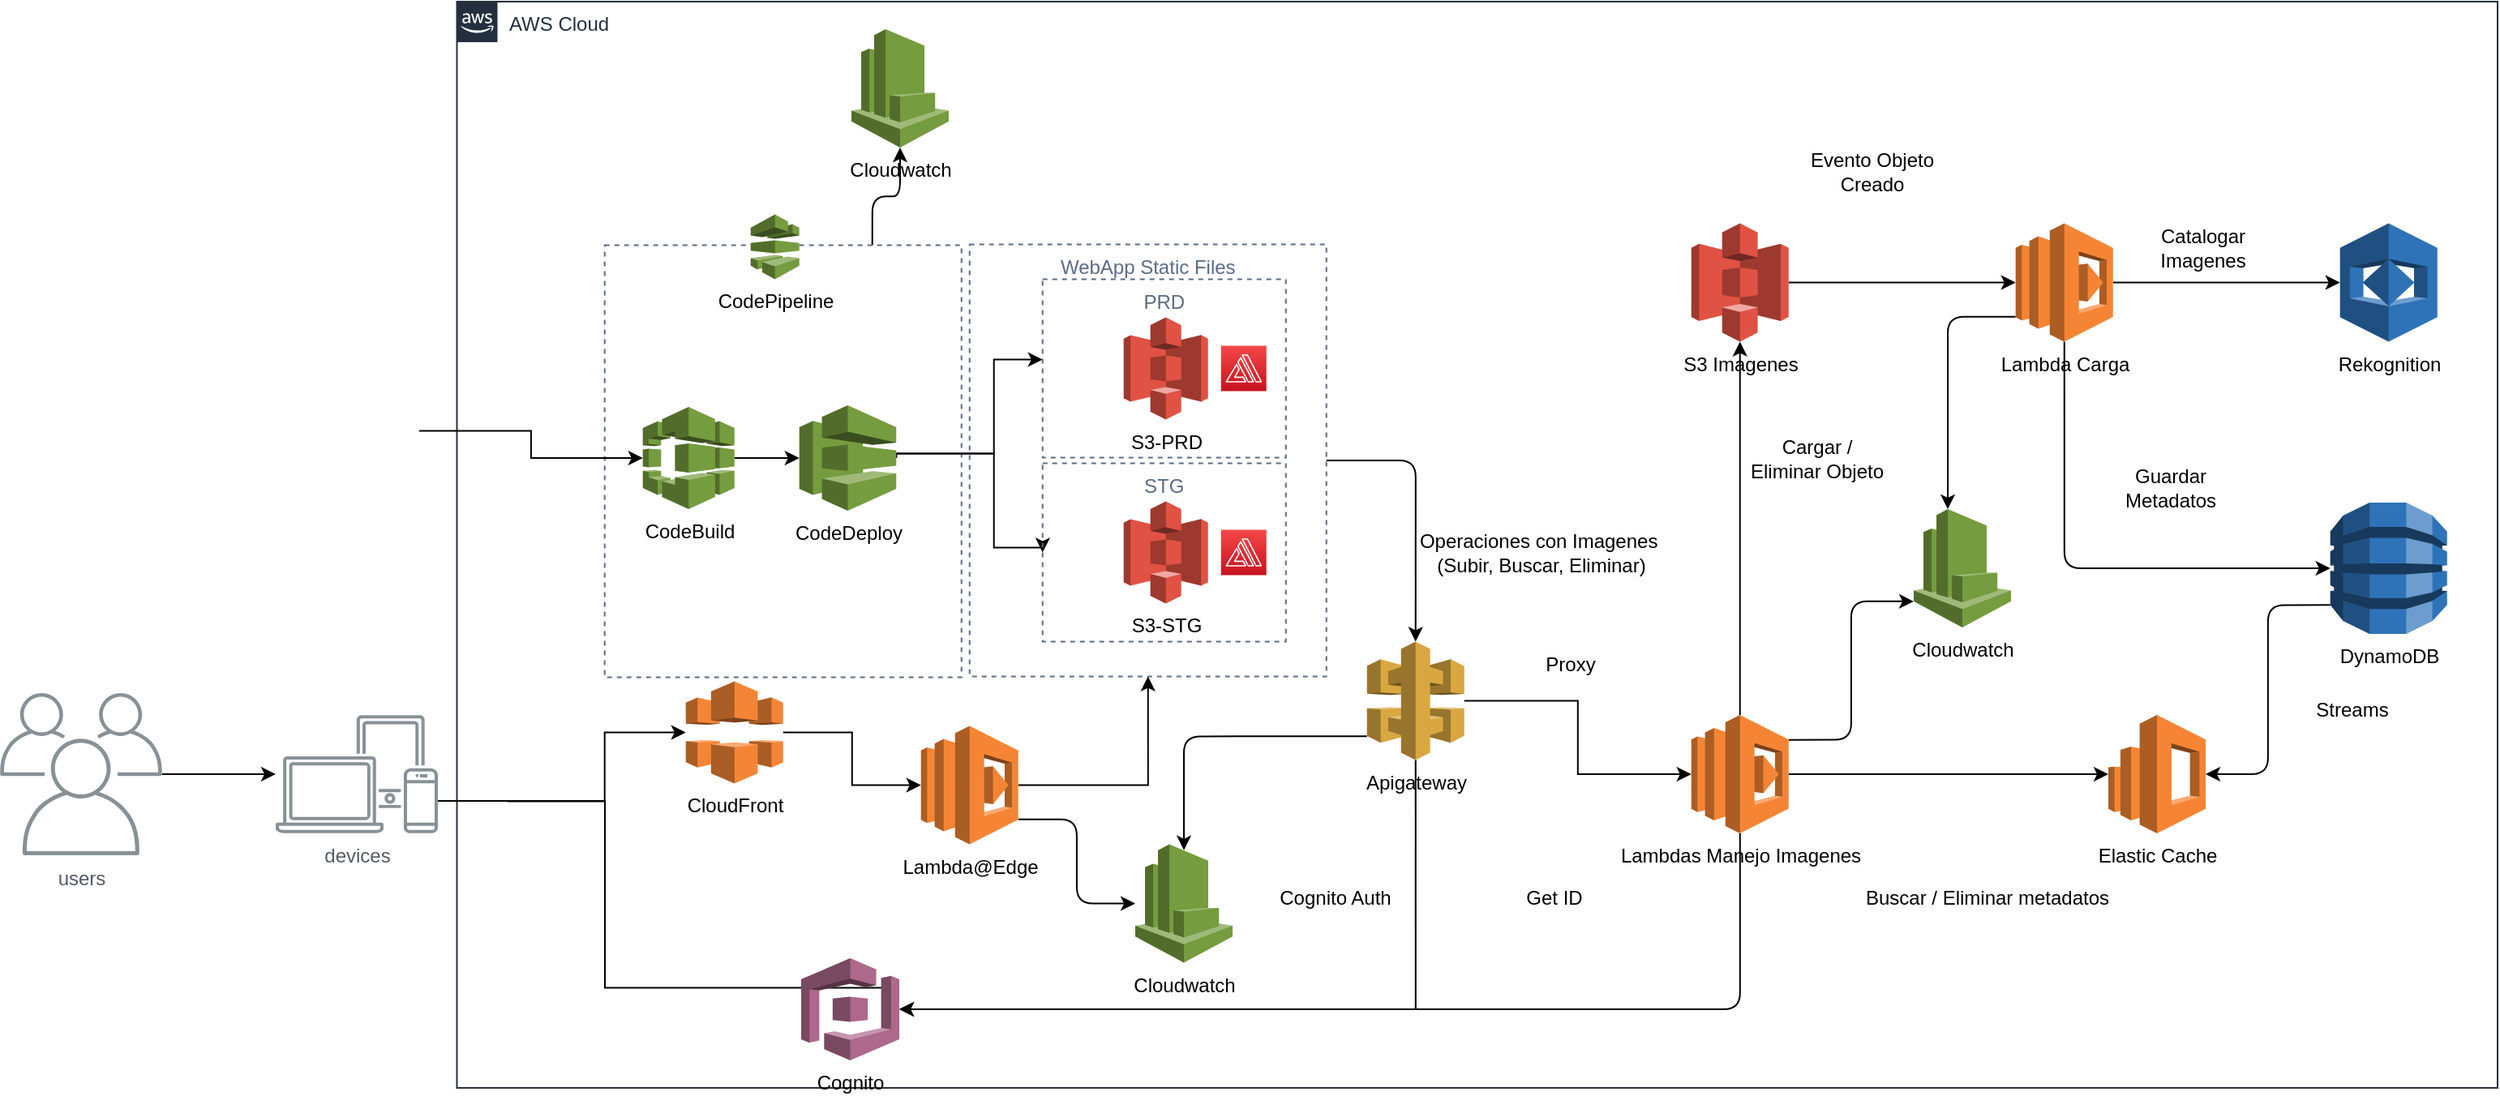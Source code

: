 <mxfile version="15.2.9" type="github">
  <diagram id="Ht1M8jgEwFfnCIfOTk4-" name="Page-1">
    <mxGraphModel dx="1375" dy="1632" grid="1" gridSize="10" guides="1" tooltips="1" connect="1" arrows="1" fold="1" page="1" pageScale="1" pageWidth="1169" pageHeight="827" math="0" shadow="0">
      <root>
        <mxCell id="0" />
        <mxCell id="1" parent="0" />
        <mxCell id="4WlxeMw79ZN2By6aLyfn-9" value="AWS Cloud" style="points=[[0,0],[0.25,0],[0.5,0],[0.75,0],[1,0],[1,0.25],[1,0.5],[1,0.75],[1,1],[0.75,1],[0.5,1],[0.25,1],[0,1],[0,0.75],[0,0.5],[0,0.25]];outlineConnect=0;gradientColor=none;html=1;whiteSpace=wrap;fontSize=12;fontStyle=0;shape=mxgraph.aws4.group;grIcon=mxgraph.aws4.group_aws_cloud_alt;strokeColor=#232F3E;fillColor=none;verticalAlign=top;align=left;spacingLeft=30;fontColor=#232F3E;dashed=0;" vertex="1" parent="1">
          <mxGeometry x="341.75" y="-490" width="1258.25" height="670" as="geometry" />
        </mxCell>
        <mxCell id="4WlxeMw79ZN2By6aLyfn-75" style="edgeStyle=orthogonalEdgeStyle;rounded=1;orthogonalLoop=1;jettySize=auto;html=1;exitX=1;exitY=0.5;exitDx=0;exitDy=0;entryX=0.5;entryY=0;entryDx=0;entryDy=0;entryPerimeter=0;" edge="1" parent="1" source="4WlxeMw79ZN2By6aLyfn-39" target="4WlxeMw79ZN2By6aLyfn-43">
          <mxGeometry relative="1" as="geometry" />
        </mxCell>
        <mxCell id="4WlxeMw79ZN2By6aLyfn-39" value="WebApp Static Files" style="fillColor=none;strokeColor=#5A6C86;dashed=1;verticalAlign=top;fontStyle=0;fontColor=#5A6C86;" vertex="1" parent="1">
          <mxGeometry x="657.87" y="-340.25" width="220" height="266.5" as="geometry" />
        </mxCell>
        <mxCell id="4WlxeMw79ZN2By6aLyfn-91" style="edgeStyle=orthogonalEdgeStyle;rounded=1;orthogonalLoop=1;jettySize=auto;html=1;exitX=0.75;exitY=0;exitDx=0;exitDy=0;entryX=0.5;entryY=1;entryDx=0;entryDy=0;entryPerimeter=0;" edge="1" parent="1" source="4WlxeMw79ZN2By6aLyfn-16" target="4WlxeMw79ZN2By6aLyfn-89">
          <mxGeometry relative="1" as="geometry" />
        </mxCell>
        <mxCell id="4WlxeMw79ZN2By6aLyfn-16" value="" style="fillColor=none;strokeColor=#5A6C86;dashed=1;verticalAlign=top;fontStyle=0;fontColor=#5A6C86;" vertex="1" parent="1">
          <mxGeometry x="432.87" y="-339.75" width="220" height="266.5" as="geometry" />
        </mxCell>
        <mxCell id="4WlxeMw79ZN2By6aLyfn-27" style="edgeStyle=orthogonalEdgeStyle;rounded=0;orthogonalLoop=1;jettySize=auto;html=1;" edge="1" parent="1" source="4WlxeMw79ZN2By6aLyfn-5" target="4WlxeMw79ZN2By6aLyfn-6">
          <mxGeometry relative="1" as="geometry" />
        </mxCell>
        <mxCell id="4WlxeMw79ZN2By6aLyfn-5" value="users" style="sketch=0;outlineConnect=0;gradientColor=none;fontColor=#545B64;strokeColor=none;fillColor=#879196;dashed=0;verticalLabelPosition=bottom;verticalAlign=top;align=center;html=1;fontSize=12;fontStyle=0;aspect=fixed;shape=mxgraph.aws4.illustration_users;pointerEvents=1" vertex="1" parent="1">
          <mxGeometry x="60" y="-63.5" width="100" height="100" as="geometry" />
        </mxCell>
        <mxCell id="4WlxeMw79ZN2By6aLyfn-28" style="edgeStyle=orthogonalEdgeStyle;rounded=0;orthogonalLoop=1;jettySize=auto;html=1;" edge="1" parent="1" target="4WlxeMw79ZN2By6aLyfn-12">
          <mxGeometry relative="1" as="geometry">
            <mxPoint x="372.87" y="3.25" as="sourcePoint" />
            <Array as="points">
              <mxPoint x="432.87" y="2.75" />
              <mxPoint x="432.87" y="-39.25" />
            </Array>
          </mxGeometry>
        </mxCell>
        <mxCell id="4WlxeMw79ZN2By6aLyfn-49" style="edgeStyle=orthogonalEdgeStyle;rounded=0;orthogonalLoop=1;jettySize=auto;html=1;entryX=0;entryY=0.5;entryDx=0;entryDy=0;entryPerimeter=0;" edge="1" parent="1" source="4WlxeMw79ZN2By6aLyfn-6">
          <mxGeometry relative="1" as="geometry">
            <mxPoint x="372.87" y="3.25" as="sourcePoint" />
            <mxPoint x="612.62" y="118.25" as="targetPoint" />
            <Array as="points">
              <mxPoint x="433" y="3" />
              <mxPoint x="433" y="118" />
            </Array>
          </mxGeometry>
        </mxCell>
        <mxCell id="4WlxeMw79ZN2By6aLyfn-6" value="devices" style="sketch=0;outlineConnect=0;gradientColor=none;fontColor=#545B64;strokeColor=none;fillColor=#879196;dashed=0;verticalLabelPosition=bottom;verticalAlign=top;align=center;html=1;fontSize=12;fontStyle=0;aspect=fixed;shape=mxgraph.aws4.illustration_devices;pointerEvents=1" vertex="1" parent="1">
          <mxGeometry x="230" y="-50" width="100" height="73" as="geometry" />
        </mxCell>
        <mxCell id="4WlxeMw79ZN2By6aLyfn-30" style="edgeStyle=orthogonalEdgeStyle;rounded=0;orthogonalLoop=1;jettySize=auto;html=1;entryX=0;entryY=0.5;entryDx=0;entryDy=0;entryPerimeter=0;" edge="1" parent="1" source="4WlxeMw79ZN2By6aLyfn-12" target="4WlxeMw79ZN2By6aLyfn-29">
          <mxGeometry relative="1" as="geometry" />
        </mxCell>
        <mxCell id="4WlxeMw79ZN2By6aLyfn-12" value="CloudFront" style="outlineConnect=0;dashed=0;verticalLabelPosition=bottom;verticalAlign=top;align=center;html=1;shape=mxgraph.aws3.cloudfront;fillColor=#F58536;gradientColor=none;" vertex="1" parent="1">
          <mxGeometry x="482.87" y="-70.75" width="60" height="63" as="geometry" />
        </mxCell>
        <mxCell id="4WlxeMw79ZN2By6aLyfn-14" value="CodePipeline" style="outlineConnect=0;dashed=0;verticalLabelPosition=bottom;verticalAlign=top;align=center;html=1;shape=mxgraph.aws3.codepipeline;fillColor=#759C3E;gradientColor=none;" vertex="1" parent="1">
          <mxGeometry x="522.87" y="-358.75" width="30" height="40" as="geometry" />
        </mxCell>
        <mxCell id="4WlxeMw79ZN2By6aLyfn-19" style="edgeStyle=orthogonalEdgeStyle;rounded=0;orthogonalLoop=1;jettySize=auto;html=1;exitX=1;exitY=0.5;exitDx=0;exitDy=0;entryX=0;entryY=0.5;entryDx=0;entryDy=0;entryPerimeter=0;" edge="1" parent="1" source="4WlxeMw79ZN2By6aLyfn-15" target="4WlxeMw79ZN2By6aLyfn-18">
          <mxGeometry relative="1" as="geometry" />
        </mxCell>
        <mxCell id="4WlxeMw79ZN2By6aLyfn-15" value="" style="shape=image;html=1;verticalAlign=top;verticalLabelPosition=bottom;labelBackgroundColor=#ffffff;imageAspect=0;aspect=fixed;image=https://cdn4.iconfinder.com/data/icons/ionicons/512/icon-social-github-128.png" vertex="1" parent="1">
          <mxGeometry x="241.5" y="-263.75" width="77" height="77" as="geometry" />
        </mxCell>
        <mxCell id="4WlxeMw79ZN2By6aLyfn-24" style="edgeStyle=orthogonalEdgeStyle;rounded=0;orthogonalLoop=1;jettySize=auto;html=1;exitX=1;exitY=0.5;exitDx=0;exitDy=0;exitPerimeter=0;" edge="1" parent="1" source="4WlxeMw79ZN2By6aLyfn-17" target="4WlxeMw79ZN2By6aLyfn-22">
          <mxGeometry relative="1" as="geometry">
            <Array as="points">
              <mxPoint x="672.87" y="-211.25" />
              <mxPoint x="672.87" y="-269.25" />
            </Array>
          </mxGeometry>
        </mxCell>
        <mxCell id="4WlxeMw79ZN2By6aLyfn-25" style="edgeStyle=orthogonalEdgeStyle;rounded=0;orthogonalLoop=1;jettySize=auto;html=1;exitX=1;exitY=0.5;exitDx=0;exitDy=0;exitPerimeter=0;entryX=0;entryY=0.5;entryDx=0;entryDy=0;" edge="1" parent="1" source="4WlxeMw79ZN2By6aLyfn-17" target="4WlxeMw79ZN2By6aLyfn-23">
          <mxGeometry relative="1" as="geometry">
            <Array as="points">
              <mxPoint x="672.87" y="-211.25" />
              <mxPoint x="672.87" y="-153.25" />
            </Array>
          </mxGeometry>
        </mxCell>
        <mxCell id="4WlxeMw79ZN2By6aLyfn-17" value="CodeDeploy" style="outlineConnect=0;dashed=0;verticalLabelPosition=bottom;verticalAlign=top;align=center;html=1;shape=mxgraph.aws3.codedeploy;fillColor=#759C3E;gradientColor=none;" vertex="1" parent="1">
          <mxGeometry x="552.87" y="-241" width="59.75" height="65" as="geometry" />
        </mxCell>
        <mxCell id="4WlxeMw79ZN2By6aLyfn-20" style="edgeStyle=orthogonalEdgeStyle;rounded=0;orthogonalLoop=1;jettySize=auto;html=1;entryX=0;entryY=0.5;entryDx=0;entryDy=0;entryPerimeter=0;" edge="1" parent="1" source="4WlxeMw79ZN2By6aLyfn-18" target="4WlxeMw79ZN2By6aLyfn-17">
          <mxGeometry relative="1" as="geometry" />
        </mxCell>
        <mxCell id="4WlxeMw79ZN2By6aLyfn-18" value="CodeBuild" style="outlineConnect=0;dashed=0;verticalLabelPosition=bottom;verticalAlign=top;align=center;html=1;shape=mxgraph.aws3.codebuild;fillColor=#759C3E;gradientColor=none;" vertex="1" parent="1">
          <mxGeometry x="456.37" y="-240" width="56.5" height="63" as="geometry" />
        </mxCell>
        <mxCell id="4WlxeMw79ZN2By6aLyfn-41" style="edgeStyle=orthogonalEdgeStyle;rounded=0;orthogonalLoop=1;jettySize=auto;html=1;exitX=1;exitY=0.5;exitDx=0;exitDy=0;exitPerimeter=0;entryX=0.5;entryY=1;entryDx=0;entryDy=0;" edge="1" parent="1" source="4WlxeMw79ZN2By6aLyfn-29" target="4WlxeMw79ZN2By6aLyfn-39">
          <mxGeometry relative="1" as="geometry" />
        </mxCell>
        <mxCell id="4WlxeMw79ZN2By6aLyfn-93" style="edgeStyle=orthogonalEdgeStyle;rounded=1;orthogonalLoop=1;jettySize=auto;html=1;exitX=1;exitY=0.79;exitDx=0;exitDy=0;exitPerimeter=0;" edge="1" parent="1" source="4WlxeMw79ZN2By6aLyfn-29" target="4WlxeMw79ZN2By6aLyfn-92">
          <mxGeometry relative="1" as="geometry" />
        </mxCell>
        <mxCell id="4WlxeMw79ZN2By6aLyfn-29" value="Lambda@Edge" style="outlineConnect=0;dashed=0;verticalLabelPosition=bottom;verticalAlign=top;align=center;html=1;shape=mxgraph.aws3.lambda;fillColor=#F58534;gradientColor=none;" vertex="1" parent="1">
          <mxGeometry x="627.87" y="-43.25" width="60" height="73" as="geometry" />
        </mxCell>
        <mxCell id="4WlxeMw79ZN2By6aLyfn-33" value="" style="group" vertex="1" connectable="0" parent="1">
          <mxGeometry x="702.87" y="-318.75" width="180" height="248" as="geometry" />
        </mxCell>
        <mxCell id="4WlxeMw79ZN2By6aLyfn-22" value="PRD" style="fillColor=none;strokeColor=#5A6C86;dashed=1;verticalAlign=top;fontStyle=0;fontColor=#5A6C86;" vertex="1" parent="4WlxeMw79ZN2By6aLyfn-33">
          <mxGeometry width="150" height="110" as="geometry" />
        </mxCell>
        <mxCell id="4WlxeMw79ZN2By6aLyfn-13" value="S3-PRD" style="outlineConnect=0;dashed=0;verticalLabelPosition=bottom;verticalAlign=top;align=center;html=1;shape=mxgraph.aws3.s3;fillColor=#E05243;gradientColor=none;" vertex="1" parent="4WlxeMw79ZN2By6aLyfn-33">
          <mxGeometry x="50" y="23.5" width="52" height="63" as="geometry" />
        </mxCell>
        <mxCell id="4WlxeMw79ZN2By6aLyfn-81" value="" style="sketch=0;points=[[0,0,0],[0.25,0,0],[0.5,0,0],[0.75,0,0],[1,0,0],[0,1,0],[0.25,1,0],[0.5,1,0],[0.75,1,0],[1,1,0],[0,0.25,0],[0,0.5,0],[0,0.75,0],[1,0.25,0],[1,0.5,0],[1,0.75,0]];outlineConnect=0;fontColor=#232F3E;gradientColor=#F54749;gradientDirection=north;fillColor=#C7131F;strokeColor=#ffffff;dashed=0;verticalLabelPosition=bottom;verticalAlign=top;align=center;html=1;fontSize=12;fontStyle=0;aspect=fixed;shape=mxgraph.aws4.resourceIcon;resIcon=mxgraph.aws4.amplify;" vertex="1" parent="4WlxeMw79ZN2By6aLyfn-33">
          <mxGeometry x="110" y="41" width="28" height="28" as="geometry" />
        </mxCell>
        <mxCell id="4WlxeMw79ZN2By6aLyfn-34" value="" style="group" vertex="1" connectable="0" parent="1">
          <mxGeometry x="702.87" y="-205.25" width="150" height="110" as="geometry" />
        </mxCell>
        <mxCell id="4WlxeMw79ZN2By6aLyfn-23" value="STG" style="fillColor=none;strokeColor=#5A6C86;dashed=1;verticalAlign=top;fontStyle=0;fontColor=#5A6C86;" vertex="1" parent="4WlxeMw79ZN2By6aLyfn-34">
          <mxGeometry width="150" height="110" as="geometry" />
        </mxCell>
        <mxCell id="4WlxeMw79ZN2By6aLyfn-21" value="S3-STG" style="outlineConnect=0;dashed=0;verticalLabelPosition=bottom;verticalAlign=top;align=center;html=1;shape=mxgraph.aws3.s3;fillColor=#E05243;gradientColor=none;" vertex="1" parent="4WlxeMw79ZN2By6aLyfn-34">
          <mxGeometry x="50" y="23.5" width="52" height="63" as="geometry" />
        </mxCell>
        <mxCell id="4WlxeMw79ZN2By6aLyfn-82" value="" style="sketch=0;points=[[0,0,0],[0.25,0,0],[0.5,0,0],[0.75,0,0],[1,0,0],[0,1,0],[0.25,1,0],[0.5,1,0],[0.75,1,0],[1,1,0],[0,0.25,0],[0,0.5,0],[0,0.75,0],[1,0.25,0],[1,0.5,0],[1,0.75,0]];outlineConnect=0;fontColor=#232F3E;gradientColor=#F54749;gradientDirection=north;fillColor=#C7131F;strokeColor=#ffffff;dashed=0;verticalLabelPosition=bottom;verticalAlign=top;align=center;html=1;fontSize=12;fontStyle=0;aspect=fixed;shape=mxgraph.aws4.resourceIcon;resIcon=mxgraph.aws4.amplify;" vertex="1" parent="4WlxeMw79ZN2By6aLyfn-34">
          <mxGeometry x="110" y="41" width="28" height="28" as="geometry" />
        </mxCell>
        <mxCell id="4WlxeMw79ZN2By6aLyfn-69" style="edgeStyle=orthogonalEdgeStyle;rounded=1;orthogonalLoop=1;jettySize=auto;html=1;" edge="1" parent="1" source="4WlxeMw79ZN2By6aLyfn-37" target="4WlxeMw79ZN2By6aLyfn-68">
          <mxGeometry relative="1" as="geometry" />
        </mxCell>
        <mxCell id="4WlxeMw79ZN2By6aLyfn-37" value="S3 Imagenes" style="outlineConnect=0;dashed=0;verticalLabelPosition=bottom;verticalAlign=top;align=center;html=1;shape=mxgraph.aws3.s3;fillColor=#E05243;gradientColor=none;" vertex="1" parent="1">
          <mxGeometry x="1102.87" y="-353.25" width="60" height="73" as="geometry" />
        </mxCell>
        <mxCell id="4WlxeMw79ZN2By6aLyfn-57" style="edgeStyle=orthogonalEdgeStyle;rounded=0;orthogonalLoop=1;jettySize=auto;html=1;" edge="1" parent="1" source="4WlxeMw79ZN2By6aLyfn-43" target="4WlxeMw79ZN2By6aLyfn-56">
          <mxGeometry relative="1" as="geometry" />
        </mxCell>
        <mxCell id="4WlxeMw79ZN2By6aLyfn-61" style="edgeStyle=orthogonalEdgeStyle;rounded=0;orthogonalLoop=1;jettySize=auto;html=1;exitX=0.5;exitY=1;exitDx=0;exitDy=0;exitPerimeter=0;entryX=1;entryY=0.5;entryDx=0;entryDy=0;entryPerimeter=0;" edge="1" parent="1" source="4WlxeMw79ZN2By6aLyfn-43" target="4WlxeMw79ZN2By6aLyfn-45">
          <mxGeometry relative="1" as="geometry">
            <mxPoint x="673.12" y="118.25" as="targetPoint" />
          </mxGeometry>
        </mxCell>
        <mxCell id="4WlxeMw79ZN2By6aLyfn-94" style="edgeStyle=orthogonalEdgeStyle;rounded=1;orthogonalLoop=1;jettySize=auto;html=1;exitX=0;exitY=0.8;exitDx=0;exitDy=0;exitPerimeter=0;entryX=0.5;entryY=0.05;entryDx=0;entryDy=0;entryPerimeter=0;" edge="1" parent="1" source="4WlxeMw79ZN2By6aLyfn-43" target="4WlxeMw79ZN2By6aLyfn-92">
          <mxGeometry relative="1" as="geometry" />
        </mxCell>
        <mxCell id="4WlxeMw79ZN2By6aLyfn-43" value="Apigateway" style="outlineConnect=0;dashed=0;verticalLabelPosition=bottom;verticalAlign=top;align=center;html=1;shape=mxgraph.aws3.api_gateway;fillColor=#D9A741;gradientColor=none;" vertex="1" parent="1">
          <mxGeometry x="902.87" y="-95.25" width="60" height="73" as="geometry" />
        </mxCell>
        <mxCell id="4WlxeMw79ZN2By6aLyfn-45" value="Cognito" style="outlineConnect=0;dashed=0;verticalLabelPosition=bottom;verticalAlign=top;align=center;html=1;shape=mxgraph.aws3.cognito;fillColor=#AD688B;gradientColor=none;" vertex="1" parent="1">
          <mxGeometry x="554" y="100" width="60.5" height="63" as="geometry" />
        </mxCell>
        <mxCell id="4WlxeMw79ZN2By6aLyfn-53" value="Operaciones con Imagenes&amp;nbsp;&lt;br&gt;(Subir, Buscar, Eliminar)" style="text;html=1;align=center;verticalAlign=middle;resizable=0;points=[];autosize=1;strokeColor=none;fillColor=none;" vertex="1" parent="1">
          <mxGeometry x="924.62" y="-165.25" width="170" height="30" as="geometry" />
        </mxCell>
        <mxCell id="4WlxeMw79ZN2By6aLyfn-55" value="Elastic Cache" style="outlineConnect=0;dashed=0;verticalLabelPosition=bottom;verticalAlign=top;align=center;html=1;shape=mxgraph.aws3.elasticsearch_service;fillColor=#F58534;gradientColor=none;" vertex="1" parent="1">
          <mxGeometry x="1360" y="-50" width="60" height="73" as="geometry" />
        </mxCell>
        <mxCell id="4WlxeMw79ZN2By6aLyfn-59" style="edgeStyle=orthogonalEdgeStyle;rounded=0;orthogonalLoop=1;jettySize=auto;html=1;exitX=1;exitY=0.5;exitDx=0;exitDy=0;exitPerimeter=0;" edge="1" parent="1" source="4WlxeMw79ZN2By6aLyfn-56" target="4WlxeMw79ZN2By6aLyfn-55">
          <mxGeometry relative="1" as="geometry" />
        </mxCell>
        <mxCell id="4WlxeMw79ZN2By6aLyfn-65" style="edgeStyle=orthogonalEdgeStyle;rounded=1;orthogonalLoop=1;jettySize=auto;html=1;entryX=0.5;entryY=1;entryDx=0;entryDy=0;entryPerimeter=0;" edge="1" parent="1" source="4WlxeMw79ZN2By6aLyfn-56" target="4WlxeMw79ZN2By6aLyfn-37">
          <mxGeometry relative="1" as="geometry" />
        </mxCell>
        <mxCell id="4WlxeMw79ZN2By6aLyfn-76" style="edgeStyle=orthogonalEdgeStyle;rounded=1;orthogonalLoop=1;jettySize=auto;html=1;entryX=1;entryY=0.5;entryDx=0;entryDy=0;entryPerimeter=0;" edge="1" parent="1" source="4WlxeMw79ZN2By6aLyfn-56" target="4WlxeMw79ZN2By6aLyfn-45">
          <mxGeometry relative="1" as="geometry">
            <mxPoint x="673.12" y="118.25" as="targetPoint" />
            <Array as="points">
              <mxPoint x="1133" y="132" />
            </Array>
          </mxGeometry>
        </mxCell>
        <mxCell id="4WlxeMw79ZN2By6aLyfn-96" style="edgeStyle=orthogonalEdgeStyle;rounded=1;orthogonalLoop=1;jettySize=auto;html=1;exitX=1;exitY=0.21;exitDx=0;exitDy=0;exitPerimeter=0;entryX=0;entryY=0.78;entryDx=0;entryDy=0;entryPerimeter=0;" edge="1" parent="1" source="4WlxeMw79ZN2By6aLyfn-56" target="4WlxeMw79ZN2By6aLyfn-95">
          <mxGeometry relative="1" as="geometry" />
        </mxCell>
        <mxCell id="4WlxeMw79ZN2By6aLyfn-56" value="Lambdas Manejo Imagenes" style="outlineConnect=0;dashed=0;verticalLabelPosition=bottom;verticalAlign=top;align=center;html=1;shape=mxgraph.aws3.lambda;fillColor=#F58534;gradientColor=none;" vertex="1" parent="1">
          <mxGeometry x="1102.87" y="-50" width="60" height="73" as="geometry" />
        </mxCell>
        <mxCell id="4WlxeMw79ZN2By6aLyfn-58" value="Proxy" style="text;html=1;align=center;verticalAlign=middle;resizable=0;points=[];autosize=1;strokeColor=none;fillColor=none;" vertex="1" parent="1">
          <mxGeometry x="1002.87" y="-90.75" width="50" height="20" as="geometry" />
        </mxCell>
        <mxCell id="4WlxeMw79ZN2By6aLyfn-63" value="Cognito Auth" style="text;html=1;align=center;verticalAlign=middle;resizable=0;points=[];autosize=1;strokeColor=none;fillColor=none;" vertex="1" parent="1">
          <mxGeometry x="842.87" y="53.25" width="80" height="20" as="geometry" />
        </mxCell>
        <mxCell id="4WlxeMw79ZN2By6aLyfn-64" value="Get ID" style="text;html=1;align=center;verticalAlign=middle;resizable=0;points=[];autosize=1;strokeColor=none;fillColor=none;" vertex="1" parent="1">
          <mxGeometry x="992.87" y="53.25" width="50" height="20" as="geometry" />
        </mxCell>
        <mxCell id="4WlxeMw79ZN2By6aLyfn-72" style="edgeStyle=orthogonalEdgeStyle;rounded=1;orthogonalLoop=1;jettySize=auto;html=1;exitX=1;exitY=0.5;exitDx=0;exitDy=0;exitPerimeter=0;entryX=0;entryY=0.5;entryDx=0;entryDy=0;entryPerimeter=0;" edge="1" parent="1" source="4WlxeMw79ZN2By6aLyfn-68" target="4WlxeMw79ZN2By6aLyfn-71">
          <mxGeometry relative="1" as="geometry" />
        </mxCell>
        <mxCell id="4WlxeMw79ZN2By6aLyfn-84" style="edgeStyle=orthogonalEdgeStyle;rounded=1;orthogonalLoop=1;jettySize=auto;html=1;exitX=0.5;exitY=1;exitDx=0;exitDy=0;exitPerimeter=0;entryX=0;entryY=0.5;entryDx=0;entryDy=0;entryPerimeter=0;" edge="1" parent="1" source="4WlxeMw79ZN2By6aLyfn-68" target="4WlxeMw79ZN2By6aLyfn-83">
          <mxGeometry relative="1" as="geometry" />
        </mxCell>
        <mxCell id="4WlxeMw79ZN2By6aLyfn-97" style="edgeStyle=orthogonalEdgeStyle;rounded=1;orthogonalLoop=1;jettySize=auto;html=1;exitX=0;exitY=0.79;exitDx=0;exitDy=0;exitPerimeter=0;entryX=0.35;entryY=0;entryDx=0;entryDy=0;entryPerimeter=0;" edge="1" parent="1" source="4WlxeMw79ZN2By6aLyfn-68" target="4WlxeMw79ZN2By6aLyfn-95">
          <mxGeometry relative="1" as="geometry" />
        </mxCell>
        <mxCell id="4WlxeMw79ZN2By6aLyfn-68" value="Lambda Carga" style="outlineConnect=0;dashed=0;verticalLabelPosition=bottom;verticalAlign=top;align=center;html=1;shape=mxgraph.aws3.lambda;fillColor=#F58534;gradientColor=none;" vertex="1" parent="1">
          <mxGeometry x="1302.87" y="-353.25" width="60" height="73" as="geometry" />
        </mxCell>
        <mxCell id="4WlxeMw79ZN2By6aLyfn-70" value="Evento Objeto&lt;br&gt;Creado" style="text;html=1;align=center;verticalAlign=middle;resizable=0;points=[];autosize=1;strokeColor=none;fillColor=none;" vertex="1" parent="1">
          <mxGeometry x="1169" y="-400" width="90" height="30" as="geometry" />
        </mxCell>
        <mxCell id="4WlxeMw79ZN2By6aLyfn-71" value="Rekognition" style="outlineConnect=0;dashed=0;verticalLabelPosition=bottom;verticalAlign=top;align=center;html=1;shape=mxgraph.aws3.rekognition;fillColor=#2E73B8;gradientColor=none;" vertex="1" parent="1">
          <mxGeometry x="1502.87" y="-353.25" width="60" height="73" as="geometry" />
        </mxCell>
        <mxCell id="4WlxeMw79ZN2By6aLyfn-74" value="Guardar &lt;br&gt;Metadatos" style="text;html=1;align=center;verticalAlign=middle;resizable=0;points=[];autosize=1;strokeColor=none;fillColor=none;" vertex="1" parent="1">
          <mxGeometry x="1362.87" y="-205.25" width="70" height="30" as="geometry" />
        </mxCell>
        <mxCell id="4WlxeMw79ZN2By6aLyfn-77" value="Cargar / &lt;br&gt;Eliminar Objeto" style="text;html=1;align=center;verticalAlign=middle;resizable=0;points=[];autosize=1;strokeColor=none;fillColor=none;" vertex="1" parent="1">
          <mxGeometry x="1130" y="-223.5" width="100" height="30" as="geometry" />
        </mxCell>
        <mxCell id="4WlxeMw79ZN2By6aLyfn-78" value="Buscar / Eliminar metadatos" style="text;html=1;align=center;verticalAlign=middle;resizable=0;points=[];autosize=1;strokeColor=none;fillColor=none;" vertex="1" parent="1">
          <mxGeometry x="1200" y="53.25" width="170" height="20" as="geometry" />
        </mxCell>
        <mxCell id="4WlxeMw79ZN2By6aLyfn-85" style="edgeStyle=orthogonalEdgeStyle;rounded=1;orthogonalLoop=1;jettySize=auto;html=1;exitX=0;exitY=0.78;exitDx=0;exitDy=0;exitPerimeter=0;entryX=1;entryY=0.5;entryDx=0;entryDy=0;entryPerimeter=0;" edge="1" parent="1" source="4WlxeMw79ZN2By6aLyfn-83" target="4WlxeMw79ZN2By6aLyfn-55">
          <mxGeometry relative="1" as="geometry" />
        </mxCell>
        <mxCell id="4WlxeMw79ZN2By6aLyfn-83" value="DynamoDB" style="outlineConnect=0;dashed=0;verticalLabelPosition=bottom;verticalAlign=top;align=center;html=1;shape=mxgraph.aws3.dynamo_db;fillColor=#2E73B8;gradientColor=none;" vertex="1" parent="1">
          <mxGeometry x="1496.87" y="-181" width="72" height="81" as="geometry" />
        </mxCell>
        <mxCell id="4WlxeMw79ZN2By6aLyfn-86" value="Streams" style="text;html=1;align=center;verticalAlign=middle;resizable=0;points=[];autosize=1;strokeColor=none;fillColor=none;" vertex="1" parent="1">
          <mxGeometry x="1480" y="-63.25" width="60" height="20" as="geometry" />
        </mxCell>
        <mxCell id="4WlxeMw79ZN2By6aLyfn-87" value="Catalogar &lt;br&gt;Imagenes" style="text;html=1;align=center;verticalAlign=middle;resizable=0;points=[];autosize=1;strokeColor=none;fillColor=none;" vertex="1" parent="1">
          <mxGeometry x="1382.87" y="-353.25" width="70" height="30" as="geometry" />
        </mxCell>
        <mxCell id="4WlxeMw79ZN2By6aLyfn-89" value="Cloudwatch" style="outlineConnect=0;dashed=0;verticalLabelPosition=bottom;verticalAlign=top;align=center;html=1;shape=mxgraph.aws3.cloudwatch;fillColor=#759C3E;gradientColor=none;" vertex="1" parent="1">
          <mxGeometry x="585" y="-473" width="60" height="73" as="geometry" />
        </mxCell>
        <mxCell id="4WlxeMw79ZN2By6aLyfn-92" value="Cloudwatch" style="outlineConnect=0;dashed=0;verticalLabelPosition=bottom;verticalAlign=top;align=center;html=1;shape=mxgraph.aws3.cloudwatch;fillColor=#759C3E;gradientColor=none;" vertex="1" parent="1">
          <mxGeometry x="760" y="29.75" width="60" height="73" as="geometry" />
        </mxCell>
        <mxCell id="4WlxeMw79ZN2By6aLyfn-95" value="Cloudwatch" style="outlineConnect=0;dashed=0;verticalLabelPosition=bottom;verticalAlign=top;align=center;html=1;shape=mxgraph.aws3.cloudwatch;fillColor=#759C3E;gradientColor=none;" vertex="1" parent="1">
          <mxGeometry x="1240" y="-177" width="60" height="73" as="geometry" />
        </mxCell>
      </root>
    </mxGraphModel>
  </diagram>
</mxfile>
